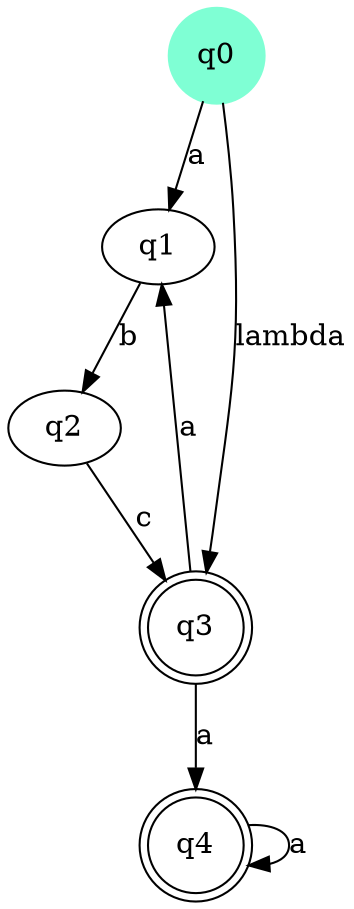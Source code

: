 // FSM
digraph {
	q1
	q2
	node [shape=doublecircle]
	q4
	q3
	node [color=aquamarine shape=circle style=filled]
	q0
	node [shape=circle]
	q0 -> q1 [label=a]
	q0 -> q3 [label=lambda]
	q1 -> q2 [label=b]
	q2 -> q3 [label=c]
	q3 -> q1 [label=a]
	q3 -> q4 [label=a]
	q4 -> q4 [label=a]
}
